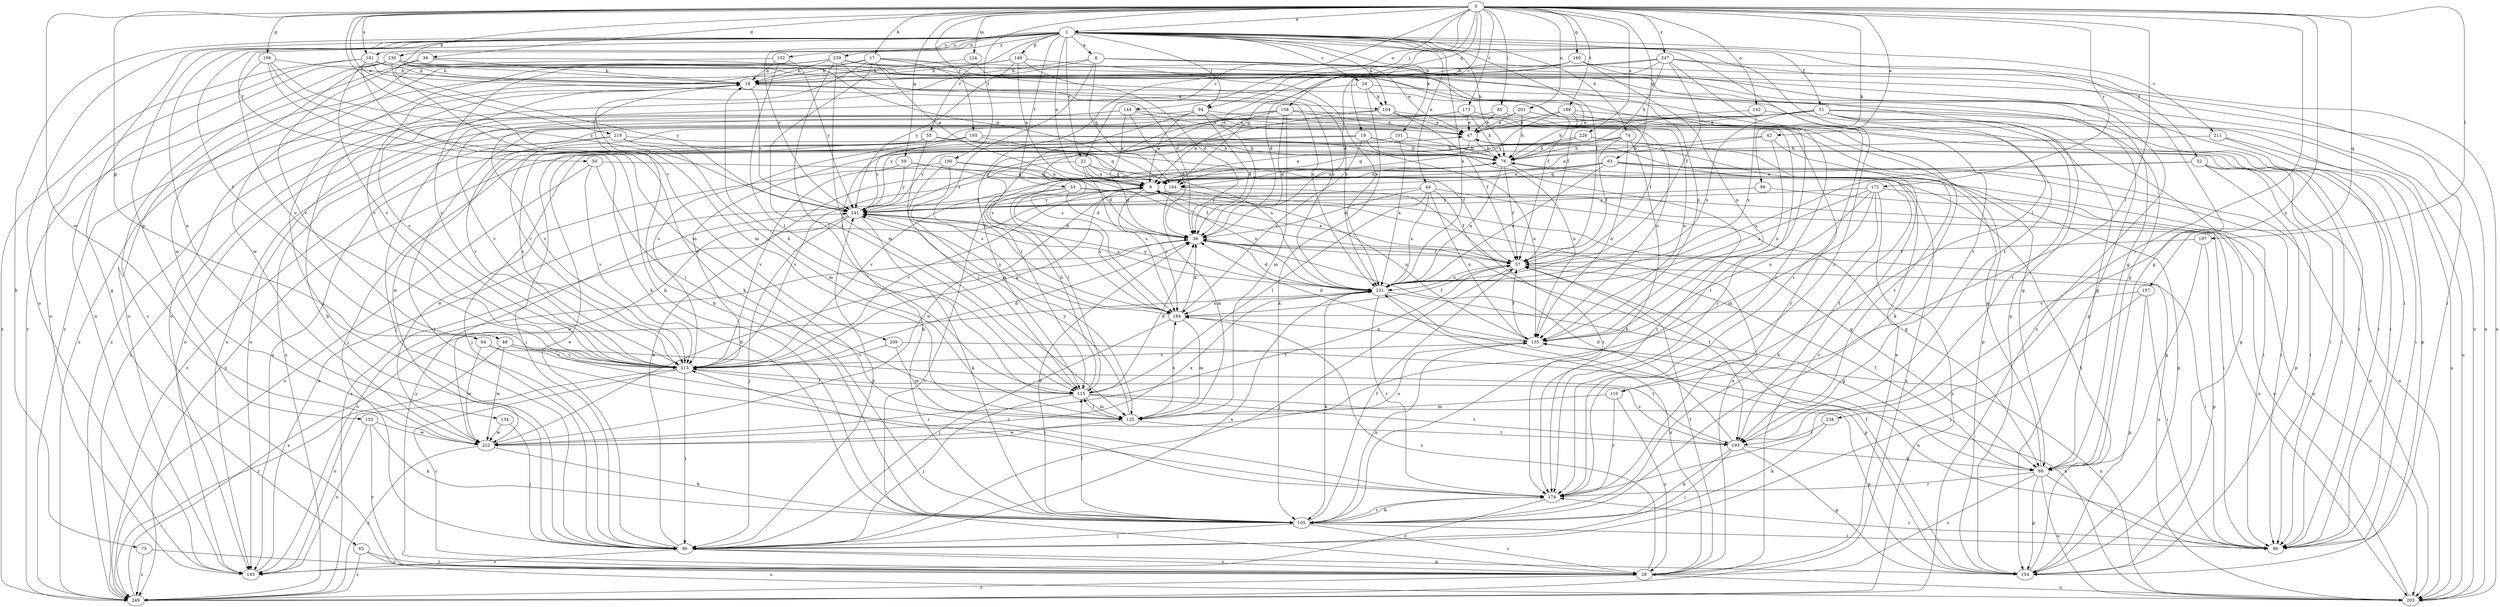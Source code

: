 strict digraph  {
0;
1;
8;
9;
17;
18;
19;
22;
24;
28;
36;
38;
42;
44;
47;
48;
50;
51;
52;
53;
55;
57;
59;
63;
64;
65;
66;
74;
75;
76;
85;
86;
94;
96;
99;
101;
104;
105;
107;
110;
115;
124;
125;
132;
134;
135;
142;
144;
145;
149;
153;
154;
156;
157;
158;
160;
164;
165;
172;
173;
174;
181;
184;
188;
190;
193;
201;
203;
209;
211;
213;
219;
222;
226;
230;
231;
234;
239;
241;
247;
249;
0 -> 1  [label=a];
0 -> 17  [label=b];
0 -> 18  [label=b];
0 -> 19  [label=c];
0 -> 22  [label=c];
0 -> 36  [label=d];
0 -> 38  [label=d];
0 -> 42  [label=e];
0 -> 59  [label=g];
0 -> 63  [label=g];
0 -> 64  [label=g];
0 -> 85  [label=i];
0 -> 94  [label=j];
0 -> 99  [label=k];
0 -> 107  [label=l];
0 -> 110  [label=l];
0 -> 124  [label=m];
0 -> 142  [label=o];
0 -> 144  [label=o];
0 -> 156  [label=q];
0 -> 157  [label=q];
0 -> 158  [label=q];
0 -> 160  [label=q];
0 -> 165  [label=r];
0 -> 172  [label=r];
0 -> 173  [label=r];
0 -> 174  [label=r];
0 -> 181  [label=s];
0 -> 188  [label=t];
0 -> 190  [label=t];
0 -> 201  [label=u];
0 -> 209  [label=v];
0 -> 219  [label=w];
0 -> 222  [label=w];
0 -> 226  [label=x];
0 -> 234  [label=y];
0 -> 247  [label=z];
1 -> 8  [label=a];
1 -> 9  [label=a];
1 -> 22  [label=c];
1 -> 24  [label=c];
1 -> 44  [label=e];
1 -> 48  [label=f];
1 -> 50  [label=f];
1 -> 51  [label=f];
1 -> 52  [label=f];
1 -> 53  [label=f];
1 -> 55  [label=f];
1 -> 57  [label=f];
1 -> 65  [label=g];
1 -> 74  [label=h];
1 -> 75  [label=h];
1 -> 76  [label=h];
1 -> 94  [label=j];
1 -> 101  [label=k];
1 -> 104  [label=k];
1 -> 110  [label=l];
1 -> 132  [label=n];
1 -> 134  [label=n];
1 -> 145  [label=o];
1 -> 149  [label=p];
1 -> 153  [label=p];
1 -> 174  [label=r];
1 -> 181  [label=s];
1 -> 211  [label=v];
1 -> 230  [label=x];
1 -> 231  [label=x];
1 -> 239  [label=y];
1 -> 241  [label=y];
8 -> 18  [label=b];
8 -> 47  [label=e];
8 -> 86  [label=i];
8 -> 145  [label=o];
8 -> 164  [label=q];
8 -> 184  [label=s];
8 -> 203  [label=u];
9 -> 76  [label=h];
9 -> 184  [label=s];
9 -> 213  [label=v];
9 -> 231  [label=x];
9 -> 241  [label=y];
17 -> 9  [label=a];
17 -> 18  [label=b];
17 -> 57  [label=f];
17 -> 115  [label=l];
17 -> 125  [label=m];
17 -> 193  [label=t];
17 -> 213  [label=v];
17 -> 231  [label=x];
18 -> 104  [label=k];
18 -> 174  [label=r];
18 -> 213  [label=v];
18 -> 241  [label=y];
18 -> 249  [label=z];
19 -> 76  [label=h];
19 -> 86  [label=i];
19 -> 96  [label=j];
19 -> 135  [label=n];
19 -> 184  [label=s];
19 -> 241  [label=y];
22 -> 9  [label=a];
22 -> 38  [label=d];
22 -> 164  [label=q];
22 -> 184  [label=s];
22 -> 193  [label=t];
22 -> 213  [label=v];
24 -> 66  [label=g];
24 -> 104  [label=k];
24 -> 105  [label=k];
24 -> 249  [label=z];
28 -> 9  [label=a];
28 -> 47  [label=e];
28 -> 57  [label=f];
28 -> 184  [label=s];
28 -> 203  [label=u];
28 -> 231  [label=x];
28 -> 241  [label=y];
28 -> 249  [label=z];
36 -> 18  [label=b];
36 -> 164  [label=q];
36 -> 213  [label=v];
36 -> 241  [label=y];
38 -> 57  [label=f];
38 -> 145  [label=o];
38 -> 193  [label=t];
38 -> 203  [label=u];
42 -> 9  [label=a];
42 -> 28  [label=c];
42 -> 76  [label=h];
42 -> 135  [label=n];
44 -> 38  [label=d];
44 -> 57  [label=f];
44 -> 66  [label=g];
44 -> 115  [label=l];
44 -> 135  [label=n];
44 -> 231  [label=x];
44 -> 241  [label=y];
47 -> 76  [label=h];
47 -> 164  [label=q];
47 -> 213  [label=v];
48 -> 174  [label=r];
48 -> 193  [label=t];
48 -> 213  [label=v];
48 -> 222  [label=w];
48 -> 249  [label=z];
50 -> 115  [label=l];
50 -> 164  [label=q];
50 -> 213  [label=v];
50 -> 249  [label=z];
51 -> 47  [label=e];
51 -> 66  [label=g];
51 -> 86  [label=i];
51 -> 145  [label=o];
51 -> 154  [label=p];
51 -> 193  [label=t];
51 -> 203  [label=u];
51 -> 213  [label=v];
51 -> 231  [label=x];
51 -> 249  [label=z];
52 -> 9  [label=a];
52 -> 86  [label=i];
52 -> 154  [label=p];
52 -> 203  [label=u];
52 -> 231  [label=x];
53 -> 28  [label=c];
53 -> 38  [label=d];
53 -> 66  [label=g];
53 -> 184  [label=s];
53 -> 203  [label=u];
53 -> 241  [label=y];
55 -> 57  [label=f];
55 -> 76  [label=h];
55 -> 125  [label=m];
55 -> 145  [label=o];
55 -> 222  [label=w];
57 -> 9  [label=a];
57 -> 86  [label=i];
57 -> 96  [label=j];
57 -> 231  [label=x];
59 -> 9  [label=a];
59 -> 38  [label=d];
59 -> 222  [label=w];
59 -> 241  [label=y];
63 -> 9  [label=a];
63 -> 86  [label=i];
63 -> 115  [label=l];
63 -> 154  [label=p];
63 -> 164  [label=q];
63 -> 203  [label=u];
63 -> 213  [label=v];
63 -> 231  [label=x];
63 -> 249  [label=z];
64 -> 174  [label=r];
64 -> 213  [label=v];
64 -> 222  [label=w];
65 -> 28  [label=c];
65 -> 203  [label=u];
65 -> 249  [label=z];
66 -> 28  [label=c];
66 -> 47  [label=e];
66 -> 57  [label=f];
66 -> 86  [label=i];
66 -> 154  [label=p];
66 -> 174  [label=r];
66 -> 203  [label=u];
74 -> 57  [label=f];
74 -> 76  [label=h];
74 -> 96  [label=j];
74 -> 105  [label=k];
74 -> 135  [label=n];
74 -> 249  [label=z];
75 -> 28  [label=c];
75 -> 249  [label=z];
76 -> 9  [label=a];
76 -> 57  [label=f];
76 -> 86  [label=i];
76 -> 174  [label=r];
76 -> 231  [label=x];
85 -> 47  [label=e];
85 -> 174  [label=r];
85 -> 213  [label=v];
86 -> 135  [label=n];
86 -> 174  [label=r];
94 -> 9  [label=a];
94 -> 38  [label=d];
94 -> 47  [label=e];
94 -> 96  [label=j];
94 -> 135  [label=n];
94 -> 184  [label=s];
96 -> 18  [label=b];
96 -> 28  [label=c];
96 -> 47  [label=e];
96 -> 76  [label=h];
96 -> 145  [label=o];
96 -> 154  [label=p];
96 -> 231  [label=x];
96 -> 241  [label=y];
99 -> 86  [label=i];
99 -> 241  [label=y];
101 -> 76  [label=h];
101 -> 105  [label=k];
101 -> 231  [label=x];
104 -> 47  [label=e];
104 -> 57  [label=f];
104 -> 154  [label=p];
104 -> 184  [label=s];
104 -> 241  [label=y];
105 -> 18  [label=b];
105 -> 28  [label=c];
105 -> 38  [label=d];
105 -> 57  [label=f];
105 -> 86  [label=i];
105 -> 96  [label=j];
105 -> 115  [label=l];
105 -> 135  [label=n];
105 -> 174  [label=r];
107 -> 57  [label=f];
107 -> 66  [label=g];
107 -> 154  [label=p];
110 -> 28  [label=c];
110 -> 125  [label=m];
110 -> 174  [label=r];
115 -> 18  [label=b];
115 -> 38  [label=d];
115 -> 76  [label=h];
115 -> 96  [label=j];
115 -> 125  [label=m];
115 -> 154  [label=p];
115 -> 193  [label=t];
124 -> 18  [label=b];
124 -> 231  [label=x];
125 -> 115  [label=l];
125 -> 184  [label=s];
125 -> 193  [label=t];
125 -> 222  [label=w];
125 -> 241  [label=y];
132 -> 18  [label=b];
132 -> 115  [label=l];
132 -> 241  [label=y];
132 -> 249  [label=z];
134 -> 96  [label=j];
134 -> 222  [label=w];
135 -> 38  [label=d];
135 -> 57  [label=f];
135 -> 213  [label=v];
142 -> 47  [label=e];
142 -> 86  [label=i];
142 -> 231  [label=x];
144 -> 9  [label=a];
144 -> 38  [label=d];
144 -> 47  [label=e];
144 -> 135  [label=n];
144 -> 145  [label=o];
144 -> 249  [label=z];
145 -> 9  [label=a];
149 -> 9  [label=a];
149 -> 18  [label=b];
149 -> 38  [label=d];
149 -> 231  [label=x];
149 -> 241  [label=y];
149 -> 249  [label=z];
153 -> 28  [label=c];
153 -> 105  [label=k];
153 -> 145  [label=o];
153 -> 222  [label=w];
154 -> 57  [label=f];
154 -> 76  [label=h];
156 -> 18  [label=b];
156 -> 105  [label=k];
156 -> 125  [label=m];
156 -> 213  [label=v];
156 -> 241  [label=y];
157 -> 86  [label=i];
157 -> 96  [label=j];
157 -> 154  [label=p];
157 -> 184  [label=s];
158 -> 9  [label=a];
158 -> 38  [label=d];
158 -> 47  [label=e];
158 -> 66  [label=g];
158 -> 115  [label=l];
158 -> 125  [label=m];
158 -> 174  [label=r];
158 -> 213  [label=v];
160 -> 18  [label=b];
160 -> 38  [label=d];
160 -> 86  [label=i];
160 -> 115  [label=l];
160 -> 135  [label=n];
160 -> 249  [label=z];
164 -> 125  [label=m];
164 -> 135  [label=n];
164 -> 174  [label=r];
164 -> 222  [label=w];
164 -> 249  [label=z];
165 -> 76  [label=h];
165 -> 96  [label=j];
165 -> 135  [label=n];
165 -> 164  [label=q];
165 -> 213  [label=v];
165 -> 241  [label=y];
172 -> 105  [label=k];
172 -> 125  [label=m];
172 -> 135  [label=n];
172 -> 203  [label=u];
172 -> 231  [label=x];
172 -> 241  [label=y];
172 -> 249  [label=z];
173 -> 47  [label=e];
173 -> 76  [label=h];
173 -> 86  [label=i];
173 -> 145  [label=o];
173 -> 213  [label=v];
174 -> 105  [label=k];
174 -> 145  [label=o];
174 -> 213  [label=v];
181 -> 18  [label=b];
181 -> 38  [label=d];
181 -> 105  [label=k];
181 -> 145  [label=o];
181 -> 154  [label=p];
181 -> 193  [label=t];
181 -> 249  [label=z];
184 -> 38  [label=d];
184 -> 57  [label=f];
184 -> 96  [label=j];
184 -> 125  [label=m];
184 -> 135  [label=n];
184 -> 241  [label=y];
188 -> 47  [label=e];
188 -> 76  [label=h];
188 -> 105  [label=k];
188 -> 154  [label=p];
188 -> 164  [label=q];
190 -> 9  [label=a];
190 -> 57  [label=f];
190 -> 115  [label=l];
190 -> 184  [label=s];
190 -> 213  [label=v];
193 -> 38  [label=d];
193 -> 66  [label=g];
193 -> 96  [label=j];
193 -> 105  [label=k];
193 -> 154  [label=p];
193 -> 213  [label=v];
201 -> 47  [label=e];
201 -> 57  [label=f];
201 -> 76  [label=h];
201 -> 96  [label=j];
203 -> 9  [label=a];
203 -> 135  [label=n];
209 -> 125  [label=m];
209 -> 203  [label=u];
209 -> 213  [label=v];
211 -> 76  [label=h];
211 -> 86  [label=i];
211 -> 203  [label=u];
213 -> 9  [label=a];
213 -> 28  [label=c];
213 -> 38  [label=d];
213 -> 96  [label=j];
213 -> 115  [label=l];
213 -> 145  [label=o];
219 -> 76  [label=h];
219 -> 125  [label=m];
219 -> 213  [label=v];
219 -> 231  [label=x];
219 -> 249  [label=z];
222 -> 38  [label=d];
222 -> 57  [label=f];
222 -> 105  [label=k];
222 -> 135  [label=n];
222 -> 231  [label=x];
222 -> 249  [label=z];
226 -> 9  [label=a];
226 -> 76  [label=h];
226 -> 86  [label=i];
226 -> 193  [label=t];
226 -> 241  [label=y];
230 -> 18  [label=b];
230 -> 28  [label=c];
230 -> 66  [label=g];
230 -> 105  [label=k];
230 -> 145  [label=o];
230 -> 154  [label=p];
230 -> 174  [label=r];
230 -> 213  [label=v];
230 -> 222  [label=w];
231 -> 38  [label=d];
231 -> 66  [label=g];
231 -> 105  [label=k];
231 -> 154  [label=p];
231 -> 174  [label=r];
231 -> 184  [label=s];
231 -> 241  [label=y];
234 -> 105  [label=k];
234 -> 193  [label=t];
239 -> 18  [label=b];
239 -> 57  [label=f];
239 -> 96  [label=j];
239 -> 115  [label=l];
239 -> 125  [label=m];
239 -> 135  [label=n];
239 -> 145  [label=o];
239 -> 203  [label=u];
239 -> 213  [label=v];
239 -> 222  [label=w];
239 -> 231  [label=x];
241 -> 38  [label=d];
241 -> 96  [label=j];
241 -> 105  [label=k];
241 -> 222  [label=w];
241 -> 231  [label=x];
247 -> 18  [label=b];
247 -> 38  [label=d];
247 -> 57  [label=f];
247 -> 66  [label=g];
247 -> 76  [label=h];
247 -> 164  [label=q];
247 -> 174  [label=r];
247 -> 203  [label=u];
249 -> 231  [label=x];
}
